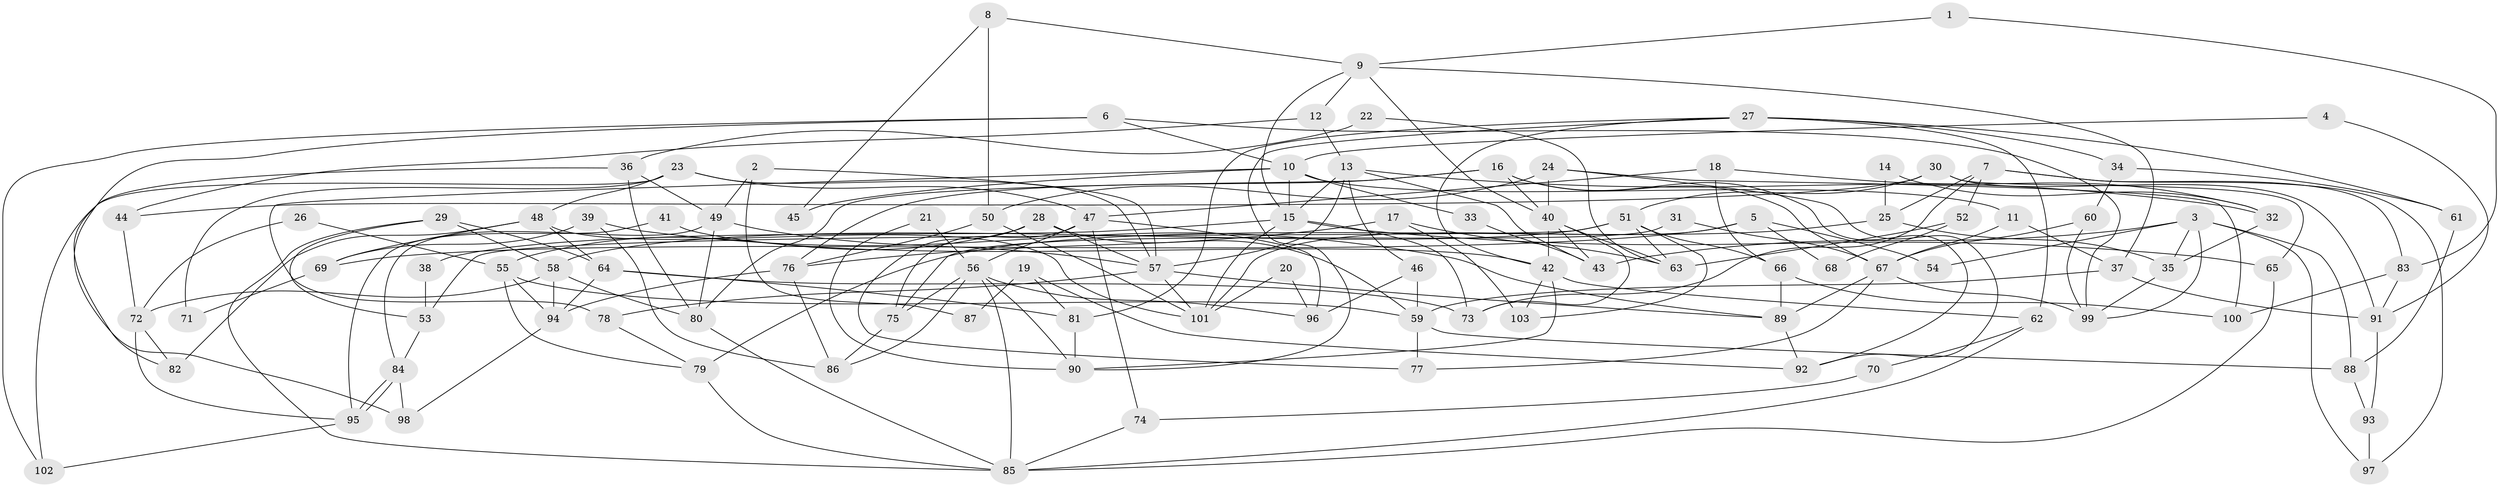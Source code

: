 // coarse degree distribution, {6: 0.08064516129032258, 2: 0.14516129032258066, 7: 0.14516129032258066, 4: 0.1774193548387097, 5: 0.14516129032258066, 3: 0.14516129032258066, 8: 0.11290322580645161, 9: 0.016129032258064516, 10: 0.03225806451612903}
// Generated by graph-tools (version 1.1) at 2025/41/03/06/25 10:41:57]
// undirected, 103 vertices, 206 edges
graph export_dot {
graph [start="1"]
  node [color=gray90,style=filled];
  1;
  2;
  3;
  4;
  5;
  6;
  7;
  8;
  9;
  10;
  11;
  12;
  13;
  14;
  15;
  16;
  17;
  18;
  19;
  20;
  21;
  22;
  23;
  24;
  25;
  26;
  27;
  28;
  29;
  30;
  31;
  32;
  33;
  34;
  35;
  36;
  37;
  38;
  39;
  40;
  41;
  42;
  43;
  44;
  45;
  46;
  47;
  48;
  49;
  50;
  51;
  52;
  53;
  54;
  55;
  56;
  57;
  58;
  59;
  60;
  61;
  62;
  63;
  64;
  65;
  66;
  67;
  68;
  69;
  70;
  71;
  72;
  73;
  74;
  75;
  76;
  77;
  78;
  79;
  80;
  81;
  82;
  83;
  84;
  85;
  86;
  87;
  88;
  89;
  90;
  91;
  92;
  93;
  94;
  95;
  96;
  97;
  98;
  99;
  100;
  101;
  102;
  103;
  1 -- 83;
  1 -- 9;
  2 -- 49;
  2 -- 57;
  2 -- 87;
  3 -- 97;
  3 -- 35;
  3 -- 43;
  3 -- 54;
  3 -- 88;
  3 -- 99;
  4 -- 10;
  4 -- 91;
  5 -- 101;
  5 -- 69;
  5 -- 54;
  5 -- 68;
  6 -- 98;
  6 -- 99;
  6 -- 10;
  6 -- 102;
  7 -- 73;
  7 -- 25;
  7 -- 52;
  7 -- 83;
  7 -- 97;
  8 -- 50;
  8 -- 9;
  8 -- 45;
  9 -- 37;
  9 -- 40;
  9 -- 12;
  9 -- 15;
  10 -- 15;
  10 -- 11;
  10 -- 33;
  10 -- 45;
  10 -- 78;
  11 -- 67;
  11 -- 37;
  12 -- 13;
  12 -- 44;
  13 -- 57;
  13 -- 46;
  13 -- 15;
  13 -- 32;
  13 -- 43;
  14 -- 25;
  14 -- 32;
  15 -- 38;
  15 -- 65;
  15 -- 73;
  15 -- 101;
  16 -- 92;
  16 -- 80;
  16 -- 40;
  16 -- 67;
  16 -- 76;
  17 -- 76;
  17 -- 63;
  17 -- 103;
  18 -- 47;
  18 -- 66;
  18 -- 32;
  19 -- 81;
  19 -- 92;
  19 -- 87;
  20 -- 96;
  20 -- 101;
  21 -- 90;
  21 -- 56;
  22 -- 36;
  22 -- 63;
  23 -- 102;
  23 -- 57;
  23 -- 47;
  23 -- 48;
  23 -- 71;
  24 -- 50;
  24 -- 40;
  24 -- 92;
  24 -- 100;
  25 -- 79;
  25 -- 35;
  26 -- 72;
  26 -- 55;
  27 -- 81;
  27 -- 42;
  27 -- 34;
  27 -- 61;
  27 -- 62;
  27 -- 90;
  28 -- 57;
  28 -- 59;
  28 -- 55;
  28 -- 77;
  29 -- 58;
  29 -- 85;
  29 -- 53;
  29 -- 64;
  30 -- 65;
  30 -- 51;
  30 -- 44;
  30 -- 91;
  31 -- 75;
  31 -- 67;
  32 -- 35;
  33 -- 43;
  34 -- 61;
  34 -- 60;
  35 -- 99;
  36 -- 80;
  36 -- 49;
  36 -- 82;
  37 -- 91;
  37 -- 59;
  38 -- 53;
  39 -- 86;
  39 -- 89;
  39 -- 69;
  40 -- 43;
  40 -- 42;
  40 -- 63;
  40 -- 73;
  41 -- 42;
  41 -- 95;
  42 -- 62;
  42 -- 90;
  42 -- 103;
  44 -- 72;
  46 -- 59;
  46 -- 96;
  47 -- 56;
  47 -- 74;
  47 -- 75;
  47 -- 96;
  48 -- 64;
  48 -- 69;
  48 -- 82;
  48 -- 101;
  49 -- 84;
  49 -- 80;
  49 -- 57;
  50 -- 76;
  50 -- 101;
  51 -- 103;
  51 -- 58;
  51 -- 53;
  51 -- 63;
  51 -- 66;
  52 -- 63;
  52 -- 68;
  53 -- 84;
  55 -- 59;
  55 -- 79;
  55 -- 94;
  56 -- 90;
  56 -- 75;
  56 -- 85;
  56 -- 86;
  56 -- 96;
  57 -- 101;
  57 -- 78;
  57 -- 89;
  58 -- 72;
  58 -- 94;
  58 -- 80;
  59 -- 77;
  59 -- 88;
  60 -- 67;
  60 -- 99;
  61 -- 88;
  62 -- 85;
  62 -- 70;
  64 -- 73;
  64 -- 81;
  64 -- 94;
  65 -- 85;
  66 -- 89;
  66 -- 100;
  67 -- 99;
  67 -- 77;
  67 -- 89;
  69 -- 71;
  70 -- 74;
  72 -- 82;
  72 -- 95;
  74 -- 85;
  75 -- 86;
  76 -- 94;
  76 -- 86;
  78 -- 79;
  79 -- 85;
  80 -- 85;
  81 -- 90;
  83 -- 100;
  83 -- 91;
  84 -- 95;
  84 -- 95;
  84 -- 98;
  88 -- 93;
  89 -- 92;
  91 -- 93;
  93 -- 97;
  94 -- 98;
  95 -- 102;
}
